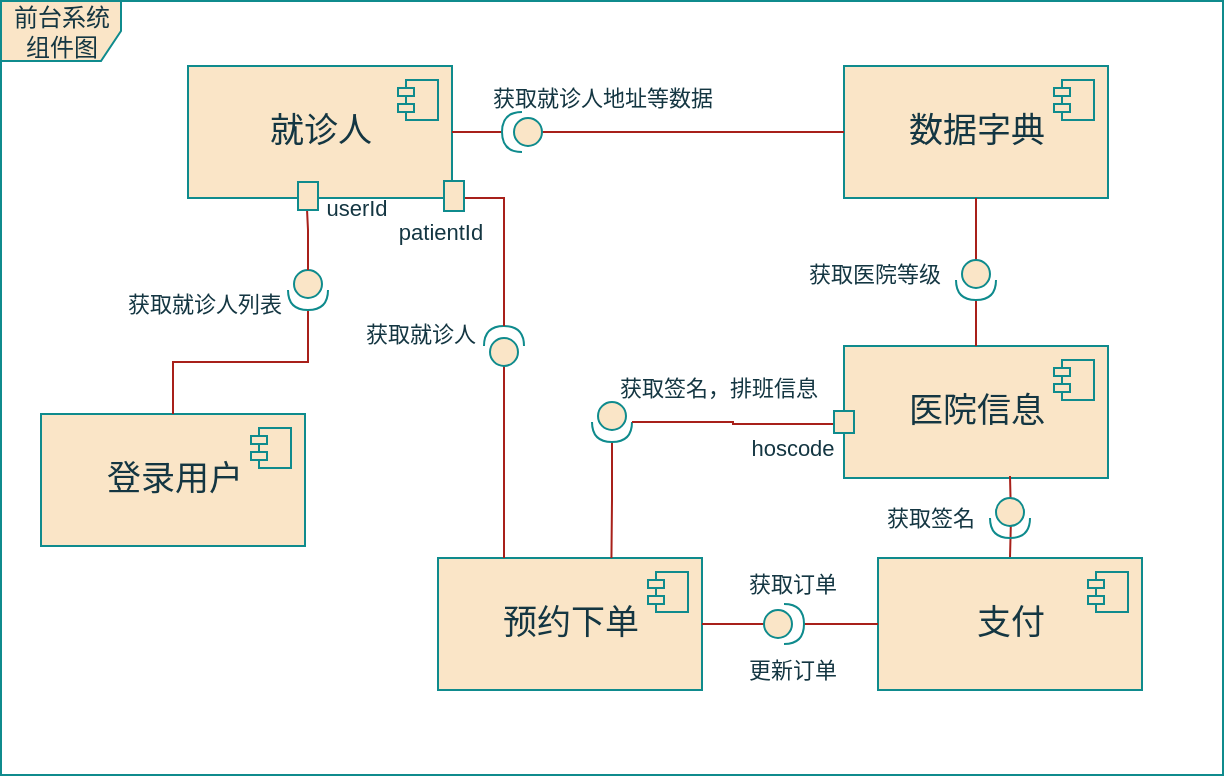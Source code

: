 <mxfile version="20.8.22" type="github">
  <diagram name="第 1 页" id="YCI4z4WlGQqDByoZ-9i7">
    <mxGraphModel dx="1201" dy="695" grid="0" gridSize="10" guides="1" tooltips="1" connect="1" arrows="1" fold="1" page="1" pageScale="1" pageWidth="1169" pageHeight="827" background="#ffffff" math="0" shadow="0">
      <root>
        <mxCell id="0" />
        <mxCell id="1" parent="0" />
        <mxCell id="Q6mP7-fQPy3ULsmLiTpU-88" value="&lt;font style=&quot;font-size: 17px;&quot; face=&quot;Helvetica&quot;&gt;登录用户&lt;/font&gt;" style="html=1;dropTarget=0;shadow=0;sketch=0;fillStyle=auto;fontFamily=Times New Roman;labelBackgroundColor=none;fillColor=#FAE5C7;strokeColor=#0F8B8D;fontColor=#143642;" vertex="1" parent="1">
          <mxGeometry x="156.5" y="250" width="132" height="66" as="geometry" />
        </mxCell>
        <mxCell id="Q6mP7-fQPy3ULsmLiTpU-89" value="" style="shape=module;jettyWidth=8;jettyHeight=4;shadow=0;sketch=0;fillStyle=auto;fontFamily=Times New Roman;labelBackgroundColor=none;fillColor=#FAE5C7;strokeColor=#0F8B8D;fontColor=#143642;" vertex="1" parent="Q6mP7-fQPy3ULsmLiTpU-88">
          <mxGeometry x="1" width="20" height="20" relative="1" as="geometry">
            <mxPoint x="-27" y="7" as="offset" />
          </mxGeometry>
        </mxCell>
        <mxCell id="Q6mP7-fQPy3ULsmLiTpU-90" value="前台系统组件图" style="shape=umlFrame;whiteSpace=wrap;html=1;pointerEvents=0;shadow=0;sketch=0;fillStyle=auto;fontFamily=Times New Roman;labelBackgroundColor=none;fillColor=#FAE5C7;strokeColor=#0F8B8D;fontColor=#143642;" vertex="1" parent="1">
          <mxGeometry x="136.5" y="43.5" width="611" height="387" as="geometry" />
        </mxCell>
        <mxCell id="Q6mP7-fQPy3ULsmLiTpU-95" value="&lt;font style=&quot;font-size: 17px;&quot; face=&quot;Helvetica&quot;&gt;就诊人&lt;/font&gt;" style="html=1;dropTarget=0;shadow=0;sketch=0;fillStyle=auto;fontFamily=Times New Roman;labelBackgroundColor=none;fillColor=#FAE5C7;strokeColor=#0F8B8D;fontColor=#143642;" vertex="1" parent="1">
          <mxGeometry x="230" y="76" width="132" height="66" as="geometry" />
        </mxCell>
        <mxCell id="Q6mP7-fQPy3ULsmLiTpU-96" value="" style="shape=module;jettyWidth=8;jettyHeight=4;shadow=0;sketch=0;fillStyle=auto;fontFamily=Times New Roman;labelBackgroundColor=none;fillColor=#FAE5C7;strokeColor=#0F8B8D;fontColor=#143642;" vertex="1" parent="Q6mP7-fQPy3ULsmLiTpU-95">
          <mxGeometry x="1" width="20" height="20" relative="1" as="geometry">
            <mxPoint x="-27" y="7" as="offset" />
          </mxGeometry>
        </mxCell>
        <mxCell id="Q6mP7-fQPy3ULsmLiTpU-103" style="edgeStyle=orthogonalEdgeStyle;rounded=0;orthogonalLoop=1;jettySize=auto;html=1;entryX=0.5;entryY=0;entryDx=0;entryDy=0;strokeColor=#A8201A;fontFamily=Helvetica;fontSize=17;fontColor=#143642;fillColor=#FAE5C7;endArrow=none;endFill=0;" edge="1" parent="1" source="Q6mP7-fQPy3ULsmLiTpU-99" target="Q6mP7-fQPy3ULsmLiTpU-88">
          <mxGeometry relative="1" as="geometry" />
        </mxCell>
        <mxCell id="Q6mP7-fQPy3ULsmLiTpU-99" value="" style="shape=providedRequiredInterface;html=1;verticalLabelPosition=bottom;sketch=0;strokeColor=#0F8B8D;fontFamily=Helvetica;fontSize=17;fontColor=#143642;fillColor=#FAE5C7;rotation=90;" vertex="1" parent="1">
          <mxGeometry x="280" y="178" width="20" height="20" as="geometry" />
        </mxCell>
        <mxCell id="Q6mP7-fQPy3ULsmLiTpU-107" value="" style="edgeStyle=orthogonalEdgeStyle;rounded=0;orthogonalLoop=1;jettySize=auto;html=1;entryX=0.453;entryY=1.014;entryDx=0;entryDy=0;entryPerimeter=0;strokeColor=#A8201A;fontFamily=Helvetica;fontSize=17;fontColor=#143642;endArrow=none;endFill=0;fillColor=#FAE5C7;" edge="1" parent="1" source="Q6mP7-fQPy3ULsmLiTpU-99" target="Q6mP7-fQPy3ULsmLiTpU-105">
          <mxGeometry relative="1" as="geometry">
            <mxPoint x="290" y="178" as="sourcePoint" />
            <mxPoint x="290" y="143" as="targetPoint" />
          </mxGeometry>
        </mxCell>
        <mxCell id="Q6mP7-fQPy3ULsmLiTpU-105" value="" style="html=1;points=[];perimeter=orthogonalPerimeter;outlineConnect=0;targetShapes=umlLifeline;portConstraint=eastwest;newEdgeStyle={&quot;edgeStyle&quot;:&quot;elbowEdgeStyle&quot;,&quot;elbow&quot;:&quot;vertical&quot;,&quot;curved&quot;:0,&quot;rounded&quot;:0};strokeColor=#0F8B8D;fontFamily=Helvetica;fontSize=17;fontColor=#143642;fillColor=#FAE5C7;" vertex="1" parent="1">
          <mxGeometry x="285" y="134" width="10" height="14" as="geometry" />
        </mxCell>
        <mxCell id="Q6mP7-fQPy3ULsmLiTpU-108" value="&lt;span style=&quot;font-size: 11px;&quot;&gt;userId&lt;/span&gt;" style="text;html=1;align=center;verticalAlign=middle;resizable=0;points=[];autosize=1;strokeColor=none;fillColor=none;fontSize=17;fontFamily=Helvetica;fontColor=#143642;" vertex="1" parent="1">
          <mxGeometry x="288.5" y="130" width="51" height="32" as="geometry" />
        </mxCell>
        <mxCell id="Q6mP7-fQPy3ULsmLiTpU-109" value="&lt;font face=&quot;Helvetica&quot;&gt;&lt;span style=&quot;font-size: 17px;&quot;&gt;数据字典&lt;/span&gt;&lt;/font&gt;" style="html=1;dropTarget=0;shadow=0;sketch=0;fillStyle=auto;fontFamily=Times New Roman;labelBackgroundColor=none;fillColor=#FAE5C7;strokeColor=#0F8B8D;fontColor=#143642;" vertex="1" parent="1">
          <mxGeometry x="558" y="76" width="132" height="66" as="geometry" />
        </mxCell>
        <mxCell id="Q6mP7-fQPy3ULsmLiTpU-110" value="" style="shape=module;jettyWidth=8;jettyHeight=4;shadow=0;sketch=0;fillStyle=auto;fontFamily=Times New Roman;labelBackgroundColor=none;fillColor=#FAE5C7;strokeColor=#0F8B8D;fontColor=#143642;" vertex="1" parent="Q6mP7-fQPy3ULsmLiTpU-109">
          <mxGeometry x="1" width="20" height="20" relative="1" as="geometry">
            <mxPoint x="-27" y="7" as="offset" />
          </mxGeometry>
        </mxCell>
        <mxCell id="Q6mP7-fQPy3ULsmLiTpU-114" style="edgeStyle=orthogonalEdgeStyle;rounded=0;orthogonalLoop=1;jettySize=auto;html=1;entryX=1;entryY=0.5;entryDx=0;entryDy=0;strokeColor=#A8201A;fontFamily=Helvetica;fontSize=11;fontColor=#143642;endArrow=none;endFill=0;fillColor=#FAE5C7;" edge="1" parent="1" source="Q6mP7-fQPy3ULsmLiTpU-111" target="Q6mP7-fQPy3ULsmLiTpU-95">
          <mxGeometry relative="1" as="geometry" />
        </mxCell>
        <mxCell id="Q6mP7-fQPy3ULsmLiTpU-116" style="edgeStyle=orthogonalEdgeStyle;rounded=0;orthogonalLoop=1;jettySize=auto;html=1;entryX=0;entryY=0.5;entryDx=0;entryDy=0;strokeColor=#A8201A;fontFamily=Helvetica;fontSize=11;fontColor=#143642;endArrow=none;endFill=0;fillColor=#FAE5C7;" edge="1" parent="1" source="Q6mP7-fQPy3ULsmLiTpU-111" target="Q6mP7-fQPy3ULsmLiTpU-109">
          <mxGeometry relative="1" as="geometry" />
        </mxCell>
        <mxCell id="Q6mP7-fQPy3ULsmLiTpU-111" value="" style="shape=providedRequiredInterface;html=1;verticalLabelPosition=bottom;sketch=0;strokeColor=#0F8B8D;fontFamily=Helvetica;fontSize=17;fontColor=#143642;fillColor=#FAE5C7;rotation=-180;" vertex="1" parent="1">
          <mxGeometry x="387" y="99" width="20" height="20" as="geometry" />
        </mxCell>
        <mxCell id="Q6mP7-fQPy3ULsmLiTpU-121" value="&lt;font face=&quot;Helvetica&quot;&gt;&lt;span style=&quot;font-size: 17px;&quot;&gt;医院信息&lt;/span&gt;&lt;/font&gt;" style="html=1;dropTarget=0;shadow=0;sketch=0;fillStyle=auto;fontFamily=Times New Roman;labelBackgroundColor=none;fillColor=#FAE5C7;strokeColor=#0F8B8D;fontColor=#143642;" vertex="1" parent="1">
          <mxGeometry x="558" y="216" width="132" height="66" as="geometry" />
        </mxCell>
        <mxCell id="Q6mP7-fQPy3ULsmLiTpU-122" value="" style="shape=module;jettyWidth=8;jettyHeight=4;shadow=0;sketch=0;fillStyle=auto;fontFamily=Times New Roman;labelBackgroundColor=none;fillColor=#FAE5C7;strokeColor=#0F8B8D;fontColor=#143642;" vertex="1" parent="Q6mP7-fQPy3ULsmLiTpU-121">
          <mxGeometry x="1" width="20" height="20" relative="1" as="geometry">
            <mxPoint x="-27" y="7" as="offset" />
          </mxGeometry>
        </mxCell>
        <mxCell id="Q6mP7-fQPy3ULsmLiTpU-123" value="&lt;font style=&quot;font-size: 17px;&quot; face=&quot;Helvetica&quot;&gt;预约下单&lt;/font&gt;" style="html=1;dropTarget=0;shadow=0;sketch=0;fillStyle=auto;fontFamily=Times New Roman;labelBackgroundColor=none;fillColor=#FAE5C7;strokeColor=#0F8B8D;fontColor=#143642;" vertex="1" parent="1">
          <mxGeometry x="355" y="322" width="132" height="66" as="geometry" />
        </mxCell>
        <mxCell id="Q6mP7-fQPy3ULsmLiTpU-124" value="" style="shape=module;jettyWidth=8;jettyHeight=4;shadow=0;sketch=0;fillStyle=auto;fontFamily=Times New Roman;labelBackgroundColor=none;fillColor=#FAE5C7;strokeColor=#0F8B8D;fontColor=#143642;" vertex="1" parent="Q6mP7-fQPy3ULsmLiTpU-123">
          <mxGeometry x="1" width="20" height="20" relative="1" as="geometry">
            <mxPoint x="-27" y="7" as="offset" />
          </mxGeometry>
        </mxCell>
        <mxCell id="Q6mP7-fQPy3ULsmLiTpU-127" value="" style="edgeStyle=orthogonalEdgeStyle;rounded=0;orthogonalLoop=1;jettySize=auto;html=1;strokeColor=#A8201A;fontFamily=Helvetica;fontSize=11;fontColor=#143642;endArrow=none;endFill=0;fillColor=#FAE5C7;entryX=0.5;entryY=1;entryDx=0;entryDy=0;" edge="1" parent="1" source="Q6mP7-fQPy3ULsmLiTpU-125" target="Q6mP7-fQPy3ULsmLiTpU-109">
          <mxGeometry relative="1" as="geometry" />
        </mxCell>
        <mxCell id="Q6mP7-fQPy3ULsmLiTpU-128" style="edgeStyle=orthogonalEdgeStyle;rounded=0;orthogonalLoop=1;jettySize=auto;html=1;strokeColor=#A8201A;fontFamily=Helvetica;fontSize=11;fontColor=#143642;endArrow=none;endFill=0;fillColor=#FAE5C7;" edge="1" parent="1" source="Q6mP7-fQPy3ULsmLiTpU-125" target="Q6mP7-fQPy3ULsmLiTpU-121">
          <mxGeometry relative="1" as="geometry" />
        </mxCell>
        <mxCell id="Q6mP7-fQPy3ULsmLiTpU-125" value="" style="shape=providedRequiredInterface;html=1;verticalLabelPosition=bottom;sketch=0;strokeColor=#0F8B8D;fontFamily=Helvetica;fontSize=17;fontColor=#143642;fillColor=#FAE5C7;rotation=90;" vertex="1" parent="1">
          <mxGeometry x="614" y="173" width="20" height="20" as="geometry" />
        </mxCell>
        <mxCell id="Q6mP7-fQPy3ULsmLiTpU-142" value="" style="edgeStyle=orthogonalEdgeStyle;rounded=0;orthogonalLoop=1;jettySize=auto;html=1;strokeColor=#A8201A;fontFamily=Helvetica;fontSize=11;fontColor=#143642;endArrow=none;endFill=0;fillColor=#FAE5C7;entryX=0.657;entryY=0;entryDx=0;entryDy=0;entryPerimeter=0;" edge="1" parent="1" source="Q6mP7-fQPy3ULsmLiTpU-129" target="Q6mP7-fQPy3ULsmLiTpU-123">
          <mxGeometry relative="1" as="geometry">
            <Array as="points" />
          </mxGeometry>
        </mxCell>
        <mxCell id="Q6mP7-fQPy3ULsmLiTpU-129" value="" style="shape=providedRequiredInterface;html=1;verticalLabelPosition=bottom;sketch=0;strokeColor=#0F8B8D;fontFamily=Helvetica;fontSize=17;fontColor=#143642;fillColor=#FAE5C7;rotation=90;" vertex="1" parent="1">
          <mxGeometry x="432" y="244" width="20" height="20" as="geometry" />
        </mxCell>
        <mxCell id="Q6mP7-fQPy3ULsmLiTpU-143" value="获取就诊人列表" style="text;html=1;align=center;verticalAlign=middle;resizable=0;points=[];autosize=1;strokeColor=none;fillColor=none;fontSize=11;fontFamily=Helvetica;fontColor=#143642;" vertex="1" parent="1">
          <mxGeometry x="186.5" y="182" width="102" height="26" as="geometry" />
        </mxCell>
        <mxCell id="Q6mP7-fQPy3ULsmLiTpU-144" value="获取就诊人地址等数据" style="text;html=1;align=center;verticalAlign=middle;resizable=0;points=[];autosize=1;strokeColor=none;fillColor=none;fontSize=11;fontFamily=Helvetica;fontColor=#143642;" vertex="1" parent="1">
          <mxGeometry x="368" y="79" width="138" height="26" as="geometry" />
        </mxCell>
        <mxCell id="Q6mP7-fQPy3ULsmLiTpU-146" value="获取医院等级" style="text;html=1;align=center;verticalAlign=middle;resizable=0;points=[];autosize=1;strokeColor=none;fillColor=none;fontSize=11;fontFamily=Helvetica;fontColor=#143642;" vertex="1" parent="1">
          <mxGeometry x="528" y="167" width="90" height="26" as="geometry" />
        </mxCell>
        <mxCell id="Q6mP7-fQPy3ULsmLiTpU-152" style="edgeStyle=orthogonalEdgeStyle;rounded=0;orthogonalLoop=1;jettySize=auto;html=1;entryX=0.25;entryY=0;entryDx=0;entryDy=0;strokeColor=#A8201A;fontFamily=Helvetica;fontSize=11;fontColor=#143642;endArrow=none;endFill=0;fillColor=#FAE5C7;" edge="1" parent="1" source="Q6mP7-fQPy3ULsmLiTpU-147" target="Q6mP7-fQPy3ULsmLiTpU-123">
          <mxGeometry relative="1" as="geometry" />
        </mxCell>
        <mxCell id="Q6mP7-fQPy3ULsmLiTpU-147" value="" style="shape=providedRequiredInterface;html=1;verticalLabelPosition=bottom;sketch=0;strokeColor=#0F8B8D;fontFamily=Helvetica;fontSize=17;fontColor=#143642;fillColor=#FAE5C7;rotation=-90;" vertex="1" parent="1">
          <mxGeometry x="378" y="206" width="20" height="20" as="geometry" />
        </mxCell>
        <mxCell id="Q6mP7-fQPy3ULsmLiTpU-148" value="" style="edgeStyle=orthogonalEdgeStyle;rounded=0;orthogonalLoop=1;jettySize=auto;html=1;entryX=1;entryY=1;entryDx=0;entryDy=0;strokeColor=none;fontFamily=Helvetica;fontSize=17;fontColor=#143642;endArrow=none;endFill=0;fillColor=#FAE5C7;" edge="1" parent="1" source="Q6mP7-fQPy3ULsmLiTpU-147" target="Q6mP7-fQPy3ULsmLiTpU-95">
          <mxGeometry relative="1" as="geometry">
            <mxPoint x="390" y="203" as="sourcePoint" />
            <mxPoint x="390" y="173" as="targetPoint" />
          </mxGeometry>
        </mxCell>
        <mxCell id="Q6mP7-fQPy3ULsmLiTpU-149" value="获取就诊人" style="text;html=1;align=center;verticalAlign=middle;resizable=0;points=[];autosize=1;strokeColor=none;fillColor=none;fontSize=11;fontFamily=Helvetica;fontColor=#143642;" vertex="1" parent="1">
          <mxGeometry x="307" y="197" width="78" height="26" as="geometry" />
        </mxCell>
        <mxCell id="Q6mP7-fQPy3ULsmLiTpU-151" value="" style="edgeStyle=orthogonalEdgeStyle;rounded=0;orthogonalLoop=1;jettySize=auto;html=1;entryX=1;entryY=1;entryDx=0;entryDy=0;strokeColor=#A8201A;fontFamily=Helvetica;fontSize=17;fontColor=#143642;endArrow=none;endFill=0;fillColor=#FAE5C7;exitX=1;exitY=0.5;exitDx=0;exitDy=0;exitPerimeter=0;" edge="1" parent="1" source="Q6mP7-fQPy3ULsmLiTpU-147" target="Q6mP7-fQPy3ULsmLiTpU-95">
          <mxGeometry relative="1" as="geometry">
            <mxPoint x="423" y="221" as="sourcePoint" />
            <mxPoint x="423" y="191" as="targetPoint" />
            <Array as="points">
              <mxPoint x="388" y="203" />
              <mxPoint x="388" y="142" />
            </Array>
          </mxGeometry>
        </mxCell>
        <mxCell id="Q6mP7-fQPy3ULsmLiTpU-153" value="&lt;span style=&quot;font-size: 11px;&quot;&gt;patientId&lt;/span&gt;" style="text;html=1;align=center;verticalAlign=middle;resizable=0;points=[];autosize=1;strokeColor=none;fillColor=none;fontSize=17;fontFamily=Helvetica;fontColor=#143642;" vertex="1" parent="1">
          <mxGeometry x="324" y="142" width="64" height="32" as="geometry" />
        </mxCell>
        <mxCell id="Q6mP7-fQPy3ULsmLiTpU-155" value="" style="html=1;points=[];perimeter=orthogonalPerimeter;outlineConnect=0;targetShapes=umlLifeline;portConstraint=eastwest;newEdgeStyle={&quot;edgeStyle&quot;:&quot;elbowEdgeStyle&quot;,&quot;elbow&quot;:&quot;vertical&quot;,&quot;curved&quot;:0,&quot;rounded&quot;:0};strokeColor=#0F8B8D;fontFamily=Helvetica;fontSize=11;fontColor=#143642;fillColor=#FAE5C7;" vertex="1" parent="1">
          <mxGeometry x="358" y="133.5" width="10" height="15" as="geometry" />
        </mxCell>
        <mxCell id="Q6mP7-fQPy3ULsmLiTpU-157" value="获取签名，排班信息" style="text;html=1;align=center;verticalAlign=middle;resizable=0;points=[];autosize=1;strokeColor=none;fillColor=none;fontSize=11;fontFamily=Helvetica;fontColor=#143642;" vertex="1" parent="1">
          <mxGeometry x="432" y="224" width="126" height="26" as="geometry" />
        </mxCell>
        <mxCell id="Q6mP7-fQPy3ULsmLiTpU-170" value="" style="edgeStyle=orthogonalEdgeStyle;rounded=0;orthogonalLoop=1;jettySize=auto;html=1;strokeColor=#A8201A;fontFamily=Helvetica;fontSize=11;fontColor=#143642;endArrow=none;endFill=0;fillColor=#FAE5C7;" edge="1" parent="1" target="Q6mP7-fQPy3ULsmLiTpU-161">
          <mxGeometry relative="1" as="geometry">
            <mxPoint x="641" y="281" as="sourcePoint" />
          </mxGeometry>
        </mxCell>
        <mxCell id="Q6mP7-fQPy3ULsmLiTpU-160" value="&lt;span style=&quot;font-size: 11px;&quot;&gt;hoscode&lt;/span&gt;" style="text;html=1;align=center;verticalAlign=middle;resizable=0;points=[];autosize=1;strokeColor=none;fillColor=none;fontSize=17;fontFamily=Helvetica;fontColor=#143642;" vertex="1" parent="1">
          <mxGeometry x="500" y="250" width="63" height="32" as="geometry" />
        </mxCell>
        <mxCell id="Q6mP7-fQPy3ULsmLiTpU-161" value="&lt;font style=&quot;font-size: 17px;&quot; face=&quot;Helvetica&quot;&gt;支付&lt;/font&gt;" style="html=1;dropTarget=0;shadow=0;sketch=0;fillStyle=auto;fontFamily=Times New Roman;labelBackgroundColor=none;fillColor=#FAE5C7;strokeColor=#0F8B8D;fontColor=#143642;" vertex="1" parent="1">
          <mxGeometry x="575" y="322" width="132" height="66" as="geometry" />
        </mxCell>
        <mxCell id="Q6mP7-fQPy3ULsmLiTpU-162" value="" style="shape=module;jettyWidth=8;jettyHeight=4;shadow=0;sketch=0;fillStyle=auto;fontFamily=Times New Roman;labelBackgroundColor=none;fillColor=#FAE5C7;strokeColor=#0F8B8D;fontColor=#143642;" vertex="1" parent="Q6mP7-fQPy3ULsmLiTpU-161">
          <mxGeometry x="1" width="20" height="20" relative="1" as="geometry">
            <mxPoint x="-27" y="7" as="offset" />
          </mxGeometry>
        </mxCell>
        <mxCell id="Q6mP7-fQPy3ULsmLiTpU-169" value="" style="edgeStyle=orthogonalEdgeStyle;rounded=0;orthogonalLoop=1;jettySize=auto;html=1;entryX=-0.006;entryY=0.591;entryDx=0;entryDy=0;entryPerimeter=0;strokeColor=#A8201A;fontFamily=Helvetica;fontSize=11;fontColor=#143642;endArrow=none;endFill=0;fillColor=#FAE5C7;" edge="1" parent="1" source="Q6mP7-fQPy3ULsmLiTpU-129" target="Q6mP7-fQPy3ULsmLiTpU-154">
          <mxGeometry relative="1" as="geometry">
            <mxPoint x="452" y="254" as="sourcePoint" />
            <mxPoint x="557" y="255" as="targetPoint" />
          </mxGeometry>
        </mxCell>
        <mxCell id="Q6mP7-fQPy3ULsmLiTpU-154" value="" style="html=1;points=[];perimeter=orthogonalPerimeter;outlineConnect=0;targetShapes=umlLifeline;portConstraint=eastwest;newEdgeStyle={&quot;edgeStyle&quot;:&quot;elbowEdgeStyle&quot;,&quot;elbow&quot;:&quot;vertical&quot;,&quot;curved&quot;:0,&quot;rounded&quot;:0};strokeColor=#0F8B8D;fontFamily=Helvetica;fontSize=11;fontColor=#143642;fillColor=#FAE5C7;" vertex="1" parent="1">
          <mxGeometry x="553" y="248.5" width="10" height="11" as="geometry" />
        </mxCell>
        <mxCell id="Q6mP7-fQPy3ULsmLiTpU-171" value="获取签名" style="text;html=1;align=center;verticalAlign=middle;resizable=0;points=[];autosize=1;strokeColor=none;fillColor=none;fontSize=11;fontFamily=Helvetica;fontColor=#143642;" vertex="1" parent="1">
          <mxGeometry x="568" y="289" width="66" height="26" as="geometry" />
        </mxCell>
        <mxCell id="Q6mP7-fQPy3ULsmLiTpU-172" value="" style="shape=providedRequiredInterface;html=1;verticalLabelPosition=bottom;sketch=0;strokeColor=#0F8B8D;fontFamily=Helvetica;fontSize=17;fontColor=#143642;fillColor=#FAE5C7;rotation=90;" vertex="1" parent="1">
          <mxGeometry x="631" y="292" width="20" height="20" as="geometry" />
        </mxCell>
        <mxCell id="Q6mP7-fQPy3ULsmLiTpU-175" style="edgeStyle=orthogonalEdgeStyle;rounded=0;orthogonalLoop=1;jettySize=auto;html=1;entryX=0;entryY=0.5;entryDx=0;entryDy=0;strokeColor=#A8201A;fontFamily=Helvetica;fontSize=11;fontColor=#143642;endArrow=none;endFill=0;fillColor=#FAE5C7;" edge="1" parent="1" source="Q6mP7-fQPy3ULsmLiTpU-173" target="Q6mP7-fQPy3ULsmLiTpU-161">
          <mxGeometry relative="1" as="geometry" />
        </mxCell>
        <mxCell id="Q6mP7-fQPy3ULsmLiTpU-176" value="" style="edgeStyle=orthogonalEdgeStyle;rounded=0;orthogonalLoop=1;jettySize=auto;html=1;strokeColor=#A8201A;fontFamily=Helvetica;fontSize=11;fontColor=#143642;endArrow=none;endFill=0;fillColor=#FAE5C7;entryX=1;entryY=0.5;entryDx=0;entryDy=0;" edge="1" parent="1" source="Q6mP7-fQPy3ULsmLiTpU-173" target="Q6mP7-fQPy3ULsmLiTpU-123">
          <mxGeometry relative="1" as="geometry" />
        </mxCell>
        <mxCell id="Q6mP7-fQPy3ULsmLiTpU-173" value="" style="shape=providedRequiredInterface;html=1;verticalLabelPosition=bottom;sketch=0;strokeColor=#0F8B8D;fontFamily=Helvetica;fontSize=17;fontColor=#143642;fillColor=#FAE5C7;rotation=0;" vertex="1" parent="1">
          <mxGeometry x="518" y="345" width="20" height="20" as="geometry" />
        </mxCell>
        <mxCell id="Q6mP7-fQPy3ULsmLiTpU-177" value="获取订单" style="text;html=1;align=center;verticalAlign=middle;resizable=0;points=[];autosize=1;strokeColor=none;fillColor=none;fontSize=11;fontFamily=Helvetica;fontColor=#143642;" vertex="1" parent="1">
          <mxGeometry x="498.5" y="322" width="66" height="26" as="geometry" />
        </mxCell>
        <mxCell id="Q6mP7-fQPy3ULsmLiTpU-178" value="更新订单" style="text;html=1;align=center;verticalAlign=middle;resizable=0;points=[];autosize=1;strokeColor=none;fillColor=none;fontSize=11;fontFamily=Helvetica;fontColor=#143642;" vertex="1" parent="1">
          <mxGeometry x="498.5" y="365" width="66" height="26" as="geometry" />
        </mxCell>
      </root>
    </mxGraphModel>
  </diagram>
</mxfile>
